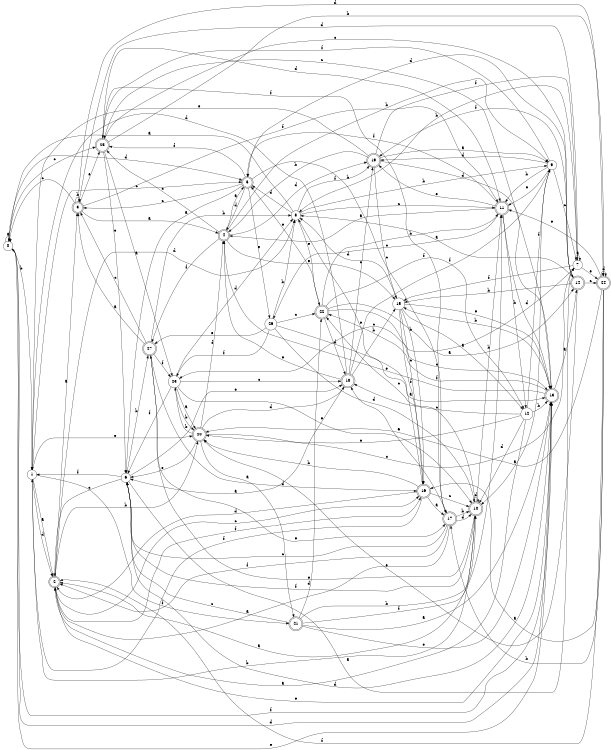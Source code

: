 digraph n23_5 {
__start0 [label="" shape="none"];

rankdir=LR;
size="8,5";

s0 [style="filled", color="black", fillcolor="white" shape="circle", label="0"];
s1 [style="filled", color="black", fillcolor="white" shape="circle", label="1"];
s2 [style="rounded,filled", color="black", fillcolor="white" shape="doublecircle", label="2"];
s3 [style="rounded,filled", color="black", fillcolor="white" shape="doublecircle", label="3"];
s4 [style="rounded,filled", color="black", fillcolor="white" shape="doublecircle", label="4"];
s5 [style="rounded,filled", color="black", fillcolor="white" shape="doublecircle", label="5"];
s6 [style="filled", color="black", fillcolor="white" shape="circle", label="6"];
s7 [style="filled", color="black", fillcolor="white" shape="circle", label="7"];
s8 [style="filled", color="black", fillcolor="white" shape="circle", label="8"];
s9 [style="filled", color="black", fillcolor="white" shape="circle", label="9"];
s10 [style="rounded,filled", color="black", fillcolor="white" shape="doublecircle", label="10"];
s11 [style="rounded,filled", color="black", fillcolor="white" shape="doublecircle", label="11"];
s12 [style="filled", color="black", fillcolor="white" shape="circle", label="12"];
s13 [style="rounded,filled", color="black", fillcolor="white" shape="doublecircle", label="13"];
s14 [style="rounded,filled", color="black", fillcolor="white" shape="doublecircle", label="14"];
s15 [style="filled", color="black", fillcolor="white" shape="circle", label="15"];
s16 [style="rounded,filled", color="black", fillcolor="white" shape="doublecircle", label="16"];
s17 [style="rounded,filled", color="black", fillcolor="white" shape="doublecircle", label="17"];
s18 [style="rounded,filled", color="black", fillcolor="white" shape="doublecircle", label="18"];
s19 [style="rounded,filled", color="black", fillcolor="white" shape="doublecircle", label="19"];
s20 [style="rounded,filled", color="black", fillcolor="white" shape="doublecircle", label="20"];
s21 [style="rounded,filled", color="black", fillcolor="white" shape="doublecircle", label="21"];
s22 [style="rounded,filled", color="black", fillcolor="white" shape="doublecircle", label="22"];
s23 [style="filled", color="black", fillcolor="white" shape="circle", label="23"];
s24 [style="rounded,filled", color="black", fillcolor="white" shape="doublecircle", label="24"];
s25 [style="rounded,filled", color="black", fillcolor="white" shape="doublecircle", label="25"];
s26 [style="filled", color="black", fillcolor="white" shape="circle", label="26"];
s27 [style="rounded,filled", color="black", fillcolor="white" shape="doublecircle", label="27"];
s0 -> s0 [label="a"];
s0 -> s1 [label="b"];
s0 -> s25 [label="c"];
s0 -> s5 [label="d"];
s0 -> s13 [label="e"];
s0 -> s13 [label="f"];
s1 -> s2 [label="a"];
s1 -> s10 [label="b"];
s1 -> s5 [label="c"];
s1 -> s2 [label="d"];
s1 -> s20 [label="e"];
s1 -> s21 [label="f"];
s2 -> s3 [label="a"];
s2 -> s20 [label="b"];
s2 -> s16 [label="c"];
s2 -> s8 [label="d"];
s2 -> s13 [label="e"];
s2 -> s16 [label="f"];
s3 -> s4 [label="a"];
s3 -> s3 [label="b"];
s3 -> s0 [label="c"];
s3 -> s24 [label="d"];
s3 -> s25 [label="e"];
s3 -> s11 [label="f"];
s4 -> s5 [label="a"];
s4 -> s9 [label="b"];
s4 -> s25 [label="c"];
s4 -> s19 [label="d"];
s4 -> s15 [label="e"];
s4 -> s27 [label="f"];
s5 -> s6 [label="a"];
s5 -> s17 [label="b"];
s5 -> s3 [label="c"];
s5 -> s4 [label="d"];
s5 -> s26 [label="e"];
s5 -> s25 [label="f"];
s6 -> s7 [label="a"];
s6 -> s27 [label="b"];
s6 -> s2 [label="c"];
s6 -> s13 [label="d"];
s6 -> s18 [label="e"];
s6 -> s1 [label="f"];
s7 -> s7 [label="a"];
s7 -> s8 [label="b"];
s7 -> s23 [label="c"];
s7 -> s3 [label="d"];
s7 -> s24 [label="e"];
s7 -> s15 [label="f"];
s8 -> s0 [label="a"];
s8 -> s9 [label="b"];
s8 -> s11 [label="c"];
s8 -> s5 [label="d"];
s8 -> s22 [label="e"];
s8 -> s19 [label="f"];
s9 -> s10 [label="a"];
s9 -> s11 [label="b"];
s9 -> s7 [label="c"];
s9 -> s19 [label="d"];
s9 -> s11 [label="e"];
s9 -> s25 [label="f"];
s10 -> s2 [label="a"];
s10 -> s11 [label="b"];
s10 -> s22 [label="c"];
s10 -> s10 [label="d"];
s10 -> s27 [label="e"];
s10 -> s6 [label="f"];
s11 -> s4 [label="a"];
s11 -> s12 [label="b"];
s11 -> s26 [label="c"];
s11 -> s13 [label="d"];
s11 -> s19 [label="e"];
s11 -> s5 [label="f"];
s12 -> s2 [label="a"];
s12 -> s13 [label="b"];
s12 -> s18 [label="c"];
s12 -> s10 [label="d"];
s12 -> s20 [label="e"];
s12 -> s9 [label="f"];
s13 -> s14 [label="a"];
s13 -> s15 [label="b"];
s13 -> s25 [label="c"];
s13 -> s0 [label="d"];
s13 -> s4 [label="e"];
s13 -> s22 [label="f"];
s14 -> s8 [label="a"];
s14 -> s15 [label="b"];
s14 -> s24 [label="c"];
s14 -> s5 [label="d"];
s14 -> s20 [label="e"];
s14 -> s19 [label="f"];
s15 -> s12 [label="a"];
s15 -> s16 [label="b"];
s15 -> s16 [label="c"];
s15 -> s8 [label="d"];
s15 -> s13 [label="e"];
s15 -> s16 [label="f"];
s16 -> s17 [label="a"];
s16 -> s20 [label="b"];
s16 -> s10 [label="c"];
s16 -> s2 [label="d"];
s16 -> s8 [label="e"];
s16 -> s1 [label="f"];
s17 -> s2 [label="a"];
s17 -> s10 [label="b"];
s17 -> s6 [label="c"];
s17 -> s10 [label="d"];
s17 -> s18 [label="e"];
s17 -> s2 [label="f"];
s18 -> s6 [label="a"];
s18 -> s15 [label="b"];
s18 -> s19 [label="c"];
s18 -> s1 [label="d"];
s18 -> s4 [label="e"];
s18 -> s9 [label="f"];
s19 -> s9 [label="a"];
s19 -> s4 [label="b"];
s19 -> s15 [label="c"];
s19 -> s13 [label="d"];
s19 -> s1 [label="e"];
s19 -> s7 [label="f"];
s20 -> s21 [label="a"];
s20 -> s23 [label="b"];
s20 -> s7 [label="c"];
s20 -> s18 [label="d"];
s20 -> s6 [label="e"];
s20 -> s4 [label="f"];
s21 -> s13 [label="a"];
s21 -> s10 [label="b"];
s21 -> s6 [label="c"];
s21 -> s22 [label="d"];
s21 -> s13 [label="e"];
s21 -> s11 [label="f"];
s22 -> s14 [label="a"];
s22 -> s11 [label="b"];
s22 -> s13 [label="c"];
s22 -> s18 [label="d"];
s22 -> s5 [label="e"];
s22 -> s12 [label="f"];
s23 -> s20 [label="a"];
s23 -> s20 [label="b"];
s23 -> s18 [label="c"];
s23 -> s8 [label="d"];
s23 -> s10 [label="e"];
s23 -> s6 [label="f"];
s24 -> s16 [label="a"];
s24 -> s17 [label="b"];
s24 -> s20 [label="c"];
s24 -> s24 [label="d"];
s24 -> s11 [label="e"];
s24 -> s2 [label="f"];
s25 -> s23 [label="a"];
s25 -> s24 [label="b"];
s25 -> s14 [label="c"];
s25 -> s11 [label="d"];
s25 -> s6 [label="e"];
s25 -> s17 [label="f"];
s26 -> s13 [label="a"];
s26 -> s8 [label="b"];
s26 -> s22 [label="c"];
s26 -> s10 [label="d"];
s26 -> s27 [label="e"];
s26 -> s23 [label="f"];
s27 -> s3 [label="a"];
s27 -> s8 [label="b"];
s27 -> s3 [label="c"];
s27 -> s16 [label="d"];
s27 -> s17 [label="e"];
s27 -> s23 [label="f"];

}